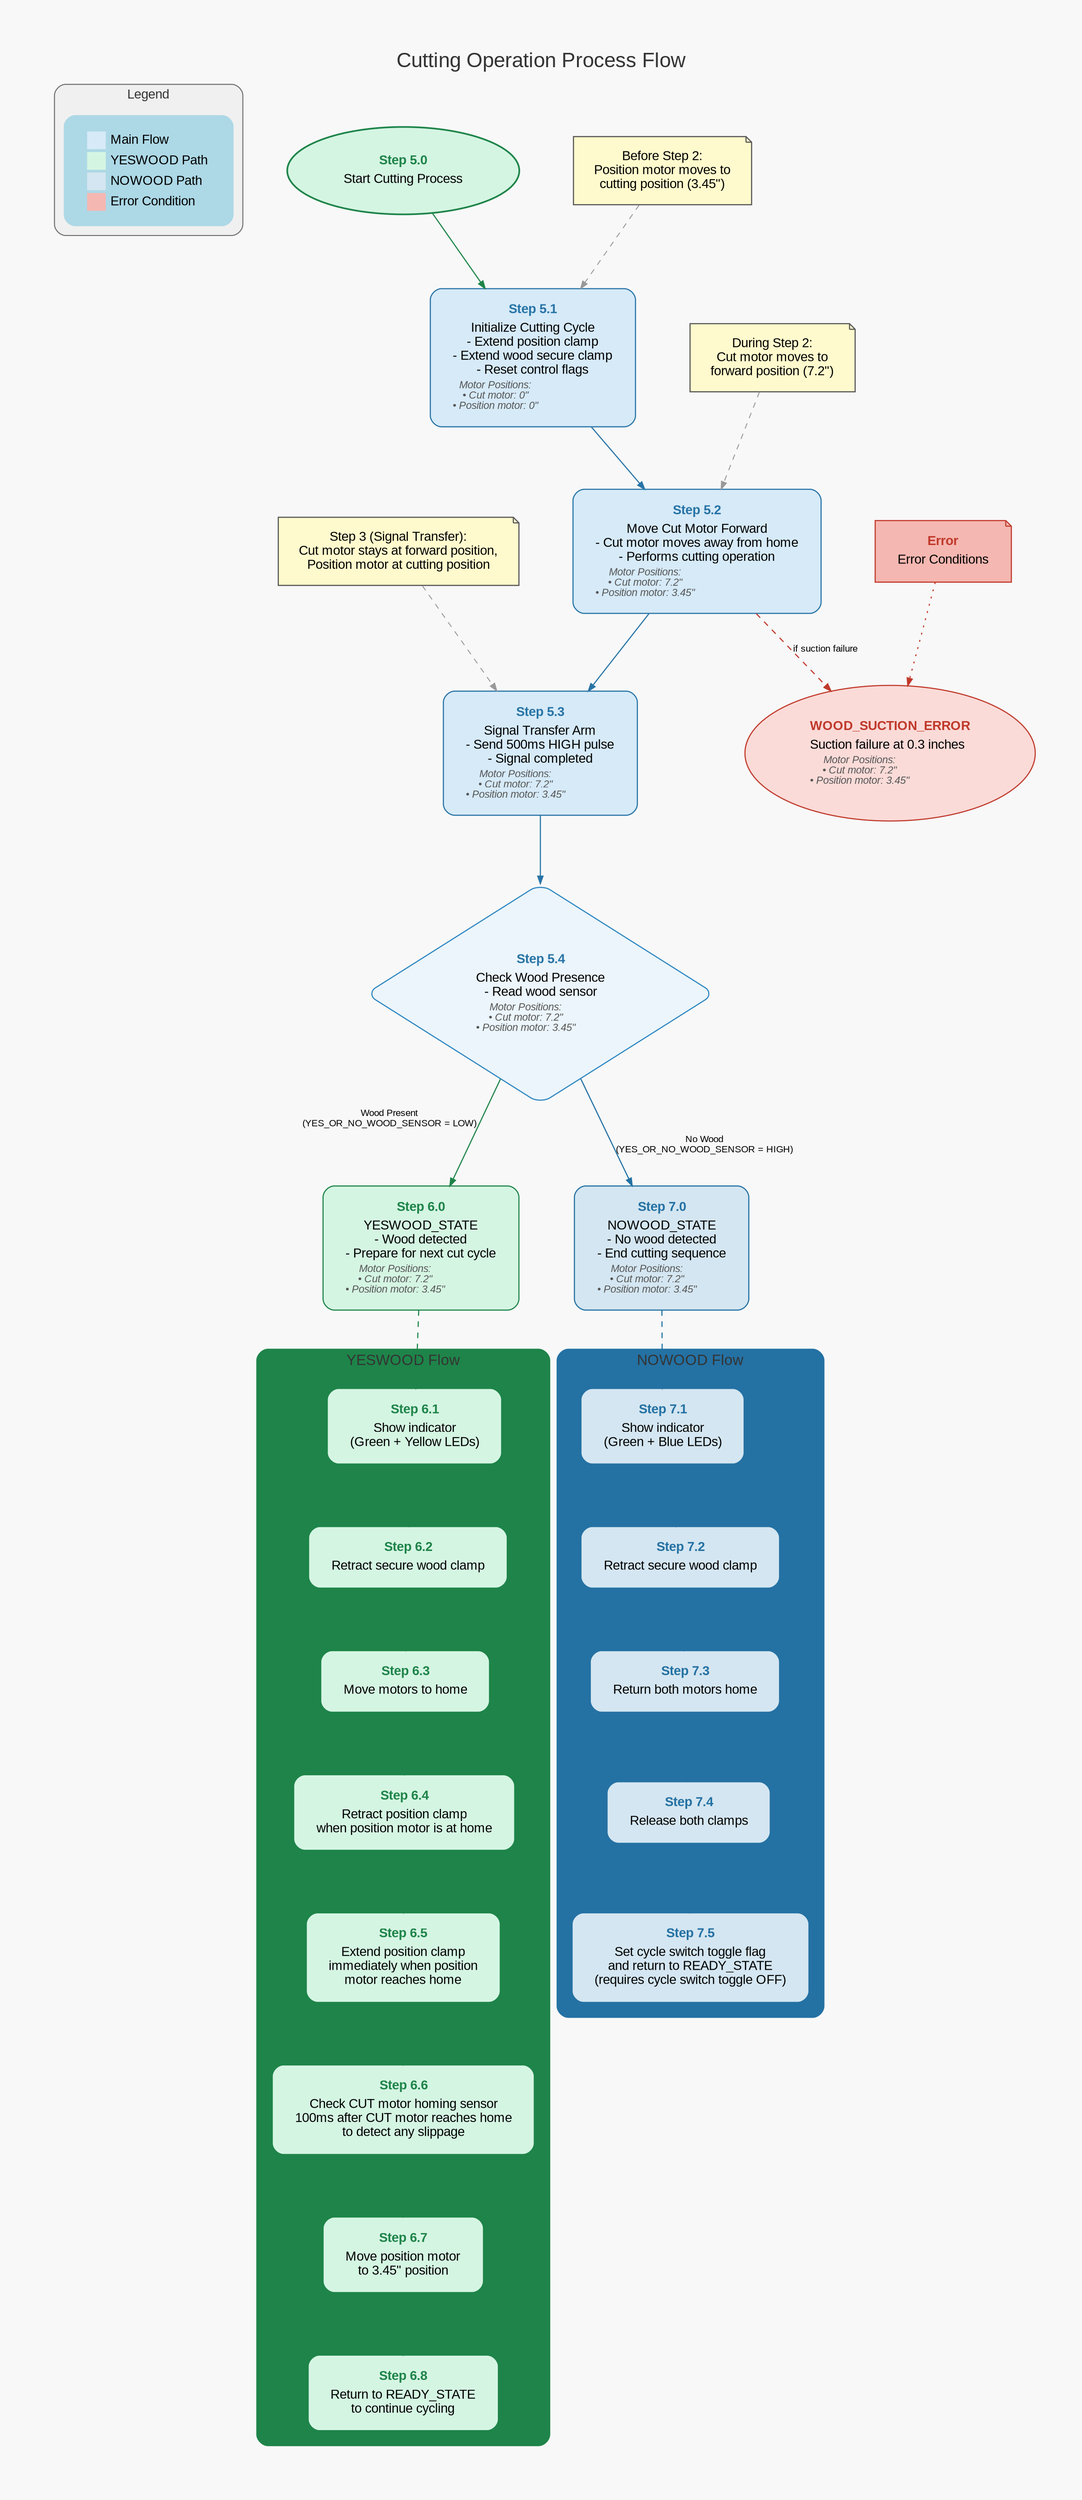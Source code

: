 digraph cutting_process {
    // Graph styling
    graph [fontname="Arial", rankdir="TB", splines="polyline", overlap=false, nodesep=0.8, ranksep=0.9, pad=0.7, label="Cutting Operation Process Flow", fontsize=22, labelloc="t", bgcolor="#F8F8F8", fontcolor="#333333"];
    node [shape="box", style="rounded,filled", fillcolor="lightblue", fontname="Arial", margin="0.3,0.2", color="#555555", penwidth=1.2];
    edge [fontname="Arial", fontsize=10, color="#777777", penwidth=1.0, arrowsize=0.8];

    // Add a legend
    subgraph cluster_legend {
        label="Legend";
        style="rounded,filled";
        color="#666666";
        fillcolor="#F0F0F0";
        fontsize=14;
        margin=10;
        rank="sink";
        
        legend_node [shape=none, label=<<table border="0" cellborder="0" cellspacing="3">
            <tr><td port="main" bgcolor="#D6EAF8" width="20" height="12"></td><td align="left">Main Flow</td></tr>
            <tr><td port="yes" bgcolor="#D5F5E3" width="20" height="12"></td><td align="left">YESWOOD Path</td></tr>
            <tr><td port="no" bgcolor="#D4E6F1" width="20" height="12"></td><td align="left">NOWOOD Path</td></tr>
            <tr><td port="error" bgcolor="#F5B7B1" width="20" height="12"></td><td align="left">Error Condition</td></tr>
        </table>>];
    }

    // States and transitions for cutting process
    start [label=<<table border="0" cellborder="0" cellspacing="0"><tr><td><font color="#1E8449" point-size="14"><b>Step 5.0</b></font></td></tr><tr><td>Start Cutting Process</td></tr></table>>, shape="oval", fillcolor="#D5F5E3", color="#1E8449", penwidth=1.8];
    
    // Initialize cutting state with motor positions
    init [label=<<table border="0" cellborder="0" cellspacing="0"><tr><td><font color="#2874A6" point-size="14"><b>Step 5.1</b></font></td></tr><tr><td align="left">Initialize Cutting Cycle<br/>- Extend position clamp<br/>- Extend wood secure clamp<br/>- Reset control flags</td></tr><tr><td align="left"><font color="#555555" point-size="11"><i>Motor Positions:<br/>• Cut motor: 0"<br/>• Position motor: 0"</i></font></td></tr></table>>, fillcolor="#D6EAF8", color="#2874A6", penwidth=1.2];
    
    // Extend cutter with motor positions
    extend [label=<<table border="0" cellborder="0" cellspacing="0"><tr><td><font color="#2874A6" point-size="14"><b>Step 5.2</b></font></td></tr><tr><td align="left">Move Cut Motor Forward<br/>- Cut motor moves away from home<br/>- Performs cutting operation</td></tr><tr><td align="left"><font color="#555555" point-size="11"><i>Motor Positions:<br/>• Cut motor: 7.2"<br/>• Position motor: 3.45"</i></font></td></tr></table>>, fillcolor="#D6EAF8", color="#2874A6", penwidth=1.2];
    
    // Signal transfer arm with motor positions - UPDATED to keep cut motor at FORWARD position
    signal [label=<<table border="0" cellborder="0" cellspacing="0"><tr><td><font color="#2874A6" point-size="14"><b>Step 5.3</b></font></td></tr><tr><td align="left">Signal Transfer Arm<br/>- Send 500ms HIGH pulse<br/>- Signal completed</td></tr><tr><td align="left"><font color="#555555" point-size="11"><i>Motor Positions:<br/>• Cut motor: 7.2"<br/>• Position motor: 3.45"</i></font></td></tr></table>>, fillcolor="#D6EAF8", color="#2874A6", penwidth=1.2];
    
    // Check wood presence with motor positions - UPDATED to connect directly from Step 3
    check [label=<<table border="0" cellborder="0" cellspacing="0"><tr><td><font color="#2874A6" point-size="14"><b>Step 5.4</b></font></td></tr><tr><td align="left">Check Wood Presence<br/>- Read wood sensor</td></tr><tr><td align="left"><font color="#555555" point-size="11"><i>Motor Positions:<br/>• Cut motor: 7.2"<br/>• Position motor: 3.45"</i></font></td></tr></table>>, shape="diamond", fillcolor="#EBF5FB", color="#2E86C1", penwidth=1.2];
    
    // Result states with motor positions - UPDATED to maintain forward position
    yeswood [label=<<table border="0" cellborder="0" cellspacing="0"><tr><td><font color="#1E8449" point-size="14"><b>Step 6.0</b></font></td></tr><tr><td align="left">YESWOOD_STATE<br/>- Wood detected<br/>- Prepare for next cut cycle</td></tr><tr><td align="left"><font color="#555555" point-size="11"><i>Motor Positions:<br/>• Cut motor: 7.2"<br/>• Position motor: 3.45"</i></font></td></tr></table>>, fillcolor="#D5F5E3", color="#1E8449", penwidth=1.2];
    
    nowood [label=<<table border="0" cellborder="0" cellspacing="0"><tr><td><font color="#2471A3" point-size="14"><b>Step 7.0</b></font></td></tr><tr><td align="left">NOWOOD_STATE<br/>- No wood detected<br/>- End cutting sequence</td></tr><tr><td align="left"><font color="#555555" point-size="11"><i>Motor Positions:<br/>• Cut motor: 7.2"<br/>• Position motor: 3.45"</i></font></td></tr></table>>, fillcolor="#D4E6F1", color="#2471A3", penwidth=1.2];
    
    // Error conditions with motor positions
    error [label=<<table border="0" cellborder="0" cellspacing="0"><tr><td><font color="#C0392B" point-size="14"><b>Error</b></font></td></tr><tr><td align="left">Error Conditions</td></tr></table>>, shape="note", fillcolor="#F5B7B1", color="#C0392B", penwidth=1.2];
    
    errorwood [label=<<table border="0" cellborder="0" cellspacing="0"><tr><td><font color="#C0392B" point-size="14"><b>WOOD_SUCTION_ERROR</b></font></td></tr><tr><td align="left">Suction failure at 0.3 inches</td></tr><tr><td align="left"><font color="#555555" point-size="11"><i>Motor Positions:<br/>• Cut motor: 7.2"<br/>• Position motor: 3.45"</i></font></td></tr></table>>, shape="oval", fillcolor="#FADBD8", color="#C0392B", penwidth=1.2];
    
    // Flow connections - UPDATED to skip step 4
    start -> init [color="#1E8449", penwidth=1.2];
    init -> extend [color="#2874A6", penwidth=1.2];
    extend -> signal [color="#2874A6", penwidth=1.2];
    signal -> check [color="#2874A6", penwidth=1.2];
    check -> yeswood [xlabel="Wood Present\n(YES_OR_NO_WOOD_SENSOR = LOW)", xlp="-50,0", color="#1E8449", penwidth=1.2];
    check -> nowood [label="No Wood\n(YES_OR_NO_WOOD_SENSOR = HIGH)", color="#2471A3", penwidth=1.2];
    
    // Error path
    error -> errorwood [color="#C0392B", penwidth=1.2, style="dotted"];
    extend -> errorwood [style="dashed", label="if suction failure", color="#C0392B", penwidth=1.2];
    
    // Add information notes for process understanding - UPDATED to remove note about cut motor returning home
    note_before2 [label="Before Step 2:\nPosition motor moves to\ncutting position (3.45\")", shape="note", fillcolor="#FFFACD", color="#555555", style="filled"];
    note_during2 [label="During Step 2:\nCut motor moves to\nforward position (7.2\")", shape="note", fillcolor="#FFFACD", color="#555555", style="filled"];
    note_step3 [label="Step 3 (Signal Transfer):\nCut motor stays at forward position,\nPosition motor at cutting position", shape="note", fillcolor="#FFFACD", color="#555555", style="filled"];
    
    // Connect notes
    note_before2 -> init [style="dashed", color="#999999"];
    note_during2 -> extend [style="dashed", color="#999999"];
    note_step3 -> signal [style="dashed", color="#999999"];
    
    // Subgraph for YESWOOD flow
    subgraph cluster_yeswood {
        label="YESWOOD Flow";
        style="rounded,filled";
        color="#1E8449";
        penwidth=1.2;
        bgcolor="#EAF7EF";
        fontsize=16;
        margin=16;
        
        yw1 [label=<<table border="0" cellborder="0" cellspacing="0"><tr><td><font color="#1E8449" point-size="14"><b>Step 6.1</b></font></td></tr><tr><td align="left">Show indicator<br/>(Green + Yellow LEDs)</td></tr></table>>, fillcolor="#D5F5E3", color="#1E8449"];
        yw2 [label=<<table border="0" cellborder="0" cellspacing="0"><tr><td><font color="#1E8449" point-size="14"><b>Step 6.2</b></font></td></tr><tr><td align="left">Retract secure wood clamp</td></tr></table>>, fillcolor="#D5F5E3", color="#1E8449"];
        yw3 [label=<<table border="0" cellborder="0" cellspacing="0"><tr><td><font color="#1E8449" point-size="14"><b>Step 6.3</b></font></td></tr><tr><td align="left">Move motors to home</td></tr></table>>, fillcolor="#D5F5E3", color="#1E8449"];
        yw4 [label=<<table border="0" cellborder="0" cellspacing="0"><tr><td><font color="#1E8449" point-size="14"><b>Step 6.4</b></font></td></tr><tr><td align="left">Retract position clamp<br/>when position motor is at home</td></tr></table>>, fillcolor="#D5F5E3", color="#1E8449"];
        yw5 [label=<<table border="0" cellborder="0" cellspacing="0"><tr><td><font color="#1E8449" point-size="14"><b>Step 6.5</b></font></td></tr><tr><td align="left">Extend position clamp<br/>immediately when position<br/>motor reaches home</td></tr></table>>, fillcolor="#D5F5E3", color="#1E8449"];
        yw6 [label=<<table border="0" cellborder="0" cellspacing="0"><tr><td><font color="#1E8449" point-size="14"><b>Step 6.6</b></font></td></tr><tr><td align="left">Check CUT motor homing sensor<br/>100ms after CUT motor reaches home<br/>to detect any slippage</td></tr></table>>, fillcolor="#D5F5E3", color="#1E8449"];
        yw7 [label=<<table border="0" cellborder="0" cellspacing="0"><tr><td><font color="#1E8449" point-size="14"><b>Step 6.7</b></font></td></tr><tr><td align="left">Move position motor<br/>to 3.45" position</td></tr></table>>, fillcolor="#D5F5E3", color="#1E8449"];
        yw8 [label=<<table border="0" cellborder="0" cellspacing="0"><tr><td><font color="#1E8449" point-size="14"><b>Step 6.8</b></font></td></tr><tr><td align="left">Return to READY_STATE<br/>to continue cycling</td></tr></table>>, fillcolor="#D5F5E3", color="#1E8449"];
        
        yw1 -> yw2 [color="#1E8449"];
        yw2 -> yw3 [color="#1E8449"];
        yw3 -> yw4 [color="#1E8449"];
        yw4 -> yw5 [color="#1E8449"];
        yw5 -> yw6 [color="#1E8449"];
        yw6 -> yw7 [color="#1E8449"];
        yw7 -> yw8 [color="#1E8449"];
    }
    
    // Subgraph for NOWOOD flow
    subgraph cluster_nowood {
        label="NOWOOD Flow";
        style="rounded,filled";
        color="#2471A3";
        penwidth=1.2;
        bgcolor="#EBF5FB";
        fontsize=16;
        margin=16;
        
        nw1 [label=<<table border="0" cellborder="0" cellspacing="0"><tr><td><font color="#2471A3" point-size="14"><b>Step 7.1</b></font></td></tr><tr><td align="left">Show indicator<br/>(Green + Blue LEDs)</td></tr></table>>, fillcolor="#D4E6F1", color="#2471A3"];
        nw2 [label=<<table border="0" cellborder="0" cellspacing="0"><tr><td><font color="#2471A3" point-size="14"><b>Step 7.2</b></font></td></tr><tr><td align="left">Retract secure wood clamp</td></tr></table>>, fillcolor="#D4E6F1", color="#2471A3"];
        nw3 [label=<<table border="0" cellborder="0" cellspacing="0"><tr><td><font color="#2471A3" point-size="14"><b>Step 7.3</b></font></td></tr><tr><td align="left">Return both motors home</td></tr></table>>, fillcolor="#D4E6F1", color="#2471A3"];
        nw4 [label=<<table border="0" cellborder="0" cellspacing="0"><tr><td><font color="#2471A3" point-size="14"><b>Step 7.4</b></font></td></tr><tr><td align="left">Release both clamps</td></tr></table>>, fillcolor="#D4E6F1", color="#2471A3"];
        nw5 [label=<<table border="0" cellborder="0" cellspacing="0"><tr><td><font color="#2471A3" point-size="14"><b>Step 7.5</b></font></td></tr><tr><td align="left">Set cycle switch toggle flag<br/>and return to READY_STATE<br/>(requires cycle switch toggle OFF)</td></tr></table>>, fillcolor="#D4E6F1", color="#2471A3"];
        
        nw1 -> nw2 [color="#2471A3"];
        nw2 -> nw3 [color="#2471A3"];
        nw3 -> nw4 [color="#2471A3"];
        nw4 -> nw5 [color="#2471A3"];
    }
    
    // Connect main flow to subgraphs
    yeswood -> yw1 [style="dashed", color="#1E8449", penwidth=1.2];
    nowood -> nw1 [style="dashed", color="#2471A3", penwidth=1.2];
} 
